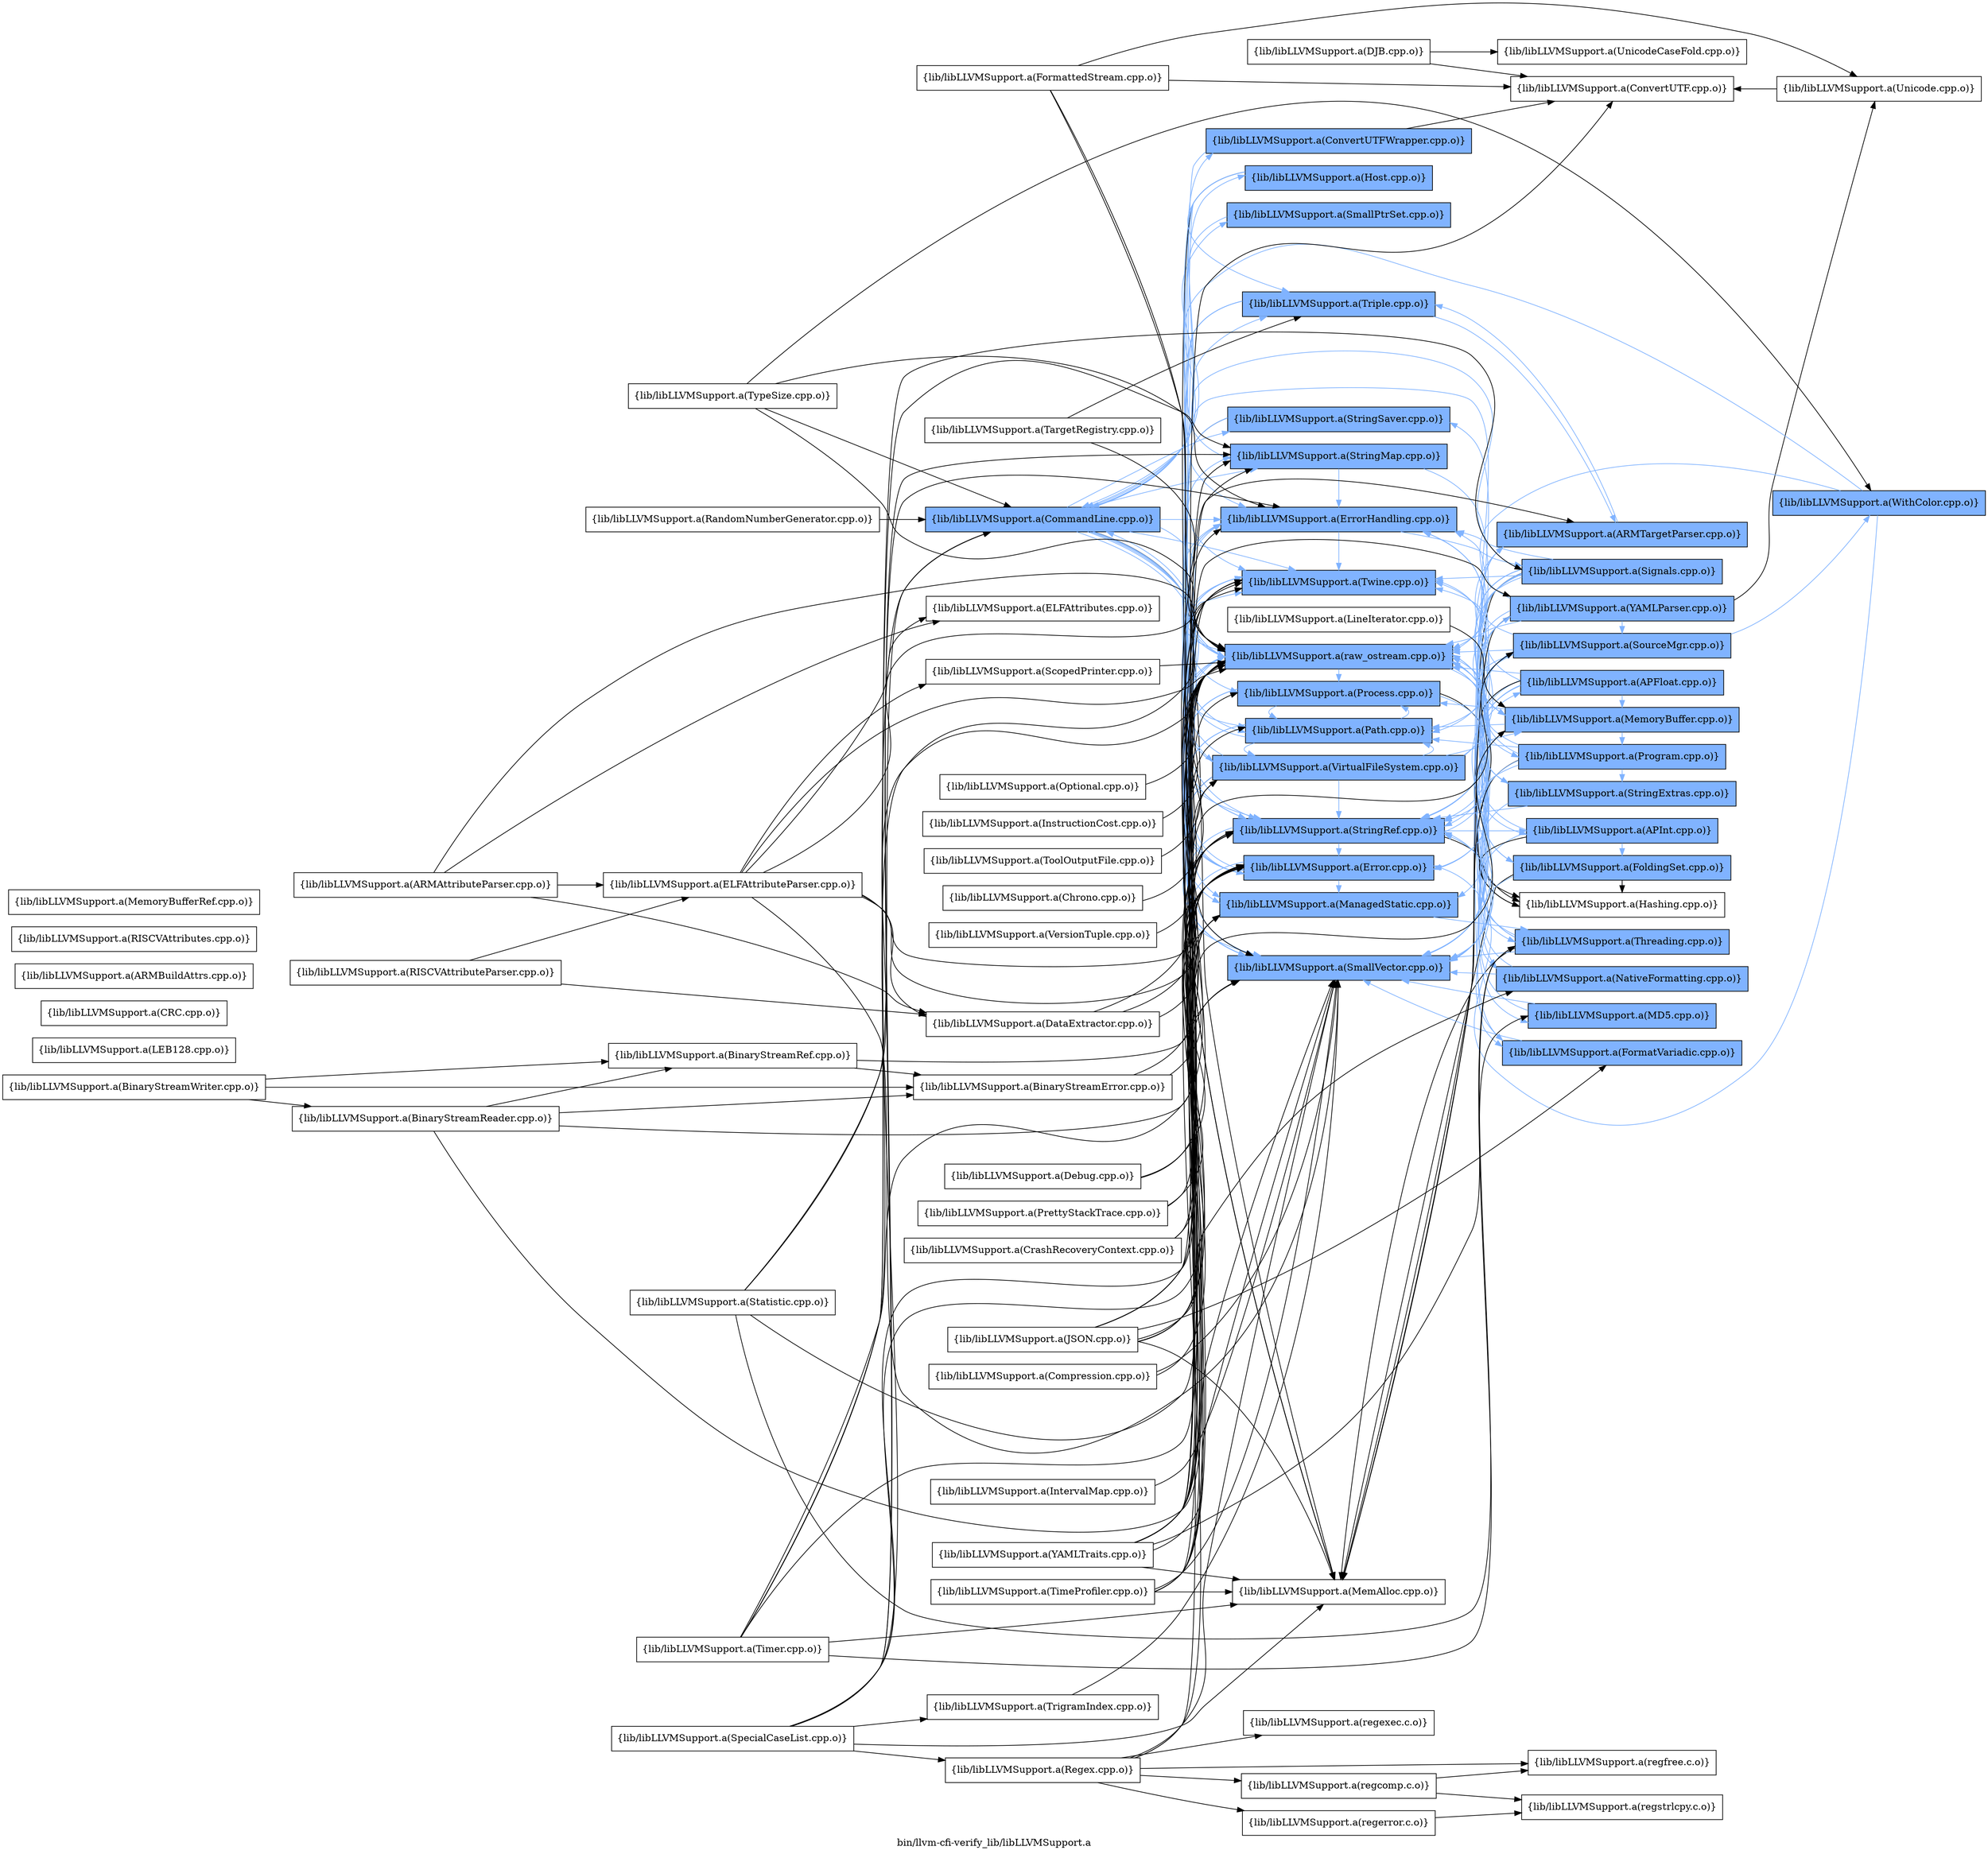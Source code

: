 digraph "bin/llvm-cfi-verify_lib/libLLVMSupport.a" {
	label="bin/llvm-cfi-verify_lib/libLLVMSupport.a";
	rankdir=LR;
	{ rank=same; Node0x55746a6a72b8;  }
	{ rank=same; Node0x55746a6acbc8; Node0x55746a6a2308; Node0x55746a6a2a38; Node0x55746a69f248; Node0x55746a6a8a28; Node0x55746a6a9298; Node0x55746a6aacd8; Node0x55746a6ab868; Node0x55746a6ac038; Node0x55746a6a9608; Node0x55746a6aa918; Node0x55746a6ab958; Node0x55746a6abc28; Node0x55746a6a4bf8; Node0x55746a6a3c58; Node0x55746a6a38e8; Node0x55746a6a3fc8;  }
	{ rank=same; Node0x55746a6ad8e8; Node0x55746a6afc88; Node0x55746a6b0d68; Node0x55746a6a1138; Node0x55746a6a5c38; Node0x55746a6a0a08; Node0x55746a6aae68; Node0x55746a6ac0d8; Node0x55746a6a7d58; Node0x55746a6ab408; Node0x55746a6a32a8; Node0x55746a6a04b8; Node0x55746a6a9928; Node0x55746a6a9f18; Node0x55746a6a5738; Node0x55746a6a5788;  }
	{ rank=same; Node0x55746a6a72b8;  }
	{ rank=same; Node0x55746a6acbc8; Node0x55746a6a2308; Node0x55746a6a2a38; Node0x55746a69f248; Node0x55746a6a8a28; Node0x55746a6a9298; Node0x55746a6aacd8; Node0x55746a6ab868; Node0x55746a6ac038; Node0x55746a6a9608; Node0x55746a6aa918; Node0x55746a6ab958; Node0x55746a6abc28; Node0x55746a6a4bf8; Node0x55746a6a3c58; Node0x55746a6a38e8; Node0x55746a6a3fc8;  }
	{ rank=same; Node0x55746a6ad8e8; Node0x55746a6afc88; Node0x55746a6b0d68; Node0x55746a6a1138; Node0x55746a6a5c38; Node0x55746a6a0a08; Node0x55746a6aae68; Node0x55746a6ac0d8; Node0x55746a6a7d58; Node0x55746a6ab408; Node0x55746a6a32a8; Node0x55746a6a04b8; Node0x55746a6a9928; Node0x55746a6a9f18; Node0x55746a6a5738; Node0x55746a6a5788;  }

	Node0x55746a6a72b8 [shape=record,shape=box,group=1,style=filled,fillcolor="0.600000 0.5 1",label="{lib/libLLVMSupport.a(CommandLine.cpp.o)}"];
	Node0x55746a6a72b8 -> Node0x55746a6acbc8[color="0.600000 0.5 1"];
	Node0x55746a6a72b8 -> Node0x55746a6a2308[color="0.600000 0.5 1"];
	Node0x55746a6a72b8 -> Node0x55746a6a2a38[color="0.600000 0.5 1"];
	Node0x55746a6a72b8 -> Node0x55746a69f248[color="0.600000 0.5 1"];
	Node0x55746a6a72b8 -> Node0x55746a6a8a28;
	Node0x55746a6a72b8 -> Node0x55746a6a9298[color="0.600000 0.5 1"];
	Node0x55746a6a72b8 -> Node0x55746a6aacd8[color="0.600000 0.5 1"];
	Node0x55746a6a72b8 -> Node0x55746a6ab868[color="0.600000 0.5 1"];
	Node0x55746a6a72b8 -> Node0x55746a6ac038[color="0.600000 0.5 1"];
	Node0x55746a6a72b8 -> Node0x55746a6a9608[color="0.600000 0.5 1"];
	Node0x55746a6a72b8 -> Node0x55746a6aa918[color="0.600000 0.5 1"];
	Node0x55746a6a72b8 -> Node0x55746a6ab958[color="0.600000 0.5 1"];
	Node0x55746a6a72b8 -> Node0x55746a6abc28[color="0.600000 0.5 1"];
	Node0x55746a6a72b8 -> Node0x55746a6a4bf8[color="0.600000 0.5 1"];
	Node0x55746a6a72b8 -> Node0x55746a6a3c58[color="0.600000 0.5 1"];
	Node0x55746a6a72b8 -> Node0x55746a6a38e8[color="0.600000 0.5 1"];
	Node0x55746a6a72b8 -> Node0x55746a6a3fc8[color="0.600000 0.5 1"];
	Node0x55746a6a2308 [shape=record,shape=box,group=1,style=filled,fillcolor="0.600000 0.5 1",label="{lib/libLLVMSupport.a(Error.cpp.o)}"];
	Node0x55746a6a2308 -> Node0x55746a6a2a38[color="0.600000 0.5 1"];
	Node0x55746a6a2308 -> Node0x55746a69f248[color="0.600000 0.5 1"];
	Node0x55746a6a2308 -> Node0x55746a6aacd8[color="0.600000 0.5 1"];
	Node0x55746a6a2308 -> Node0x55746a6ab958[color="0.600000 0.5 1"];
	Node0x55746a6a2308 -> Node0x55746a6a4bf8[color="0.600000 0.5 1"];
	Node0x55746a6a04b8 [shape=record,shape=box,group=1,style=filled,fillcolor="0.600000 0.5 1",label="{lib/libLLVMSupport.a(FormatVariadic.cpp.o)}"];
	Node0x55746a6a04b8 -> Node0x55746a6aacd8[color="0.600000 0.5 1"];
	Node0x55746a6a04b8 -> Node0x55746a6a9608[color="0.600000 0.5 1"];
	Node0x55746a6a8a28 [shape=record,shape=box,group=0,label="{lib/libLLVMSupport.a(MemAlloc.cpp.o)}"];
	Node0x55746a6a7d58 [shape=record,shape=box,group=1,style=filled,fillcolor="0.600000 0.5 1",label="{lib/libLLVMSupport.a(MemoryBuffer.cpp.o)}"];
	Node0x55746a6a7d58 -> Node0x55746a6a2308[color="0.600000 0.5 1"];
	Node0x55746a6a7d58 -> Node0x55746a6aacd8[color="0.600000 0.5 1"];
	Node0x55746a6a7d58 -> Node0x55746a6ab958[color="0.600000 0.5 1"];
	Node0x55746a6a7d58 -> Node0x55746a6a38e8[color="0.600000 0.5 1"];
	Node0x55746a6a7d58 -> Node0x55746a6a3fc8[color="0.600000 0.5 1"];
	Node0x55746a6a7d58 -> Node0x55746a6a5738[color="0.600000 0.5 1"];
	Node0x55746a6a9f18 [shape=record,shape=box,group=1,style=filled,fillcolor="0.600000 0.5 1",label="{lib/libLLVMSupport.a(NativeFormatting.cpp.o)}"];
	Node0x55746a6a9f18 -> Node0x55746a6aacd8[color="0.600000 0.5 1"];
	Node0x55746a6a9f18 -> Node0x55746a6a4bf8[color="0.600000 0.5 1"];
	Node0x55746a6aacd8 [shape=record,shape=box,group=1,style=filled,fillcolor="0.600000 0.5 1",label="{lib/libLLVMSupport.a(SmallVector.cpp.o)}"];
	Node0x55746a6aacd8 -> Node0x55746a6a2a38[color="0.600000 0.5 1"];
	Node0x55746a6aa968 [shape=record,shape=box,group=0,label="{lib/libLLVMSupport.a(SpecialCaseList.cpp.o)}"];
	Node0x55746a6aa968 -> Node0x55746a6a2a38;
	Node0x55746a6aa968 -> Node0x55746a6a8a28;
	Node0x55746a6aa968 -> Node0x55746a6ac448;
	Node0x55746a6aa968 -> Node0x55746a6ab868;
	Node0x55746a6aa968 -> Node0x55746a6a9608;
	Node0x55746a6aa968 -> Node0x55746a6aa648;
	Node0x55746a6aa968 -> Node0x55746a6ab958;
	Node0x55746a6aa968 -> Node0x55746a6abc28;
	Node0x55746a6a9608 [shape=record,shape=box,group=1,style=filled,fillcolor="0.600000 0.5 1",label="{lib/libLLVMSupport.a(StringRef.cpp.o)}"];
	Node0x55746a6a9608 -> Node0x55746a6a5c38[color="0.600000 0.5 1"];
	Node0x55746a6a9608 -> Node0x55746a6a2308[color="0.600000 0.5 1"];
	Node0x55746a6a9608 -> Node0x55746a6a0a08;
	Node0x55746a6a9608 -> Node0x55746a6aacd8[color="0.600000 0.5 1"];
	Node0x55746a6a9608 -> Node0x55746a6aae68[color="0.600000 0.5 1"];
	Node0x55746a6abc28 [shape=record,shape=box,group=1,style=filled,fillcolor="0.600000 0.5 1",label="{lib/libLLVMSupport.a(VirtualFileSystem.cpp.o)}"];
	Node0x55746a6abc28 -> Node0x55746a6a72b8[color="0.600000 0.5 1"];
	Node0x55746a6abc28 -> Node0x55746a6a2308[color="0.600000 0.5 1"];
	Node0x55746a6abc28 -> Node0x55746a6a8a28;
	Node0x55746a6abc28 -> Node0x55746a6a7d58[color="0.600000 0.5 1"];
	Node0x55746a6abc28 -> Node0x55746a6aacd8[color="0.600000 0.5 1"];
	Node0x55746a6abc28 -> Node0x55746a6ab408[color="0.600000 0.5 1"];
	Node0x55746a6abc28 -> Node0x55746a6ab868[color="0.600000 0.5 1"];
	Node0x55746a6abc28 -> Node0x55746a6a9608[color="0.600000 0.5 1"];
	Node0x55746a6abc28 -> Node0x55746a6ac0d8[color="0.600000 0.5 1"];
	Node0x55746a6abc28 -> Node0x55746a6ab958[color="0.600000 0.5 1"];
	Node0x55746a6abc28 -> Node0x55746a6a32a8[color="0.600000 0.5 1"];
	Node0x55746a6abc28 -> Node0x55746a6a4bf8[color="0.600000 0.5 1"];
	Node0x55746a6abc28 -> Node0x55746a6a38e8[color="0.600000 0.5 1"];
	Node0x55746a6a4bf8 [shape=record,shape=box,group=1,style=filled,fillcolor="0.600000 0.5 1",label="{lib/libLLVMSupport.a(raw_ostream.cpp.o)}"];
	Node0x55746a6a4bf8 -> Node0x55746a6a2308[color="0.600000 0.5 1"];
	Node0x55746a6a4bf8 -> Node0x55746a6a2a38[color="0.600000 0.5 1"];
	Node0x55746a6a4bf8 -> Node0x55746a6a04b8[color="0.600000 0.5 1"];
	Node0x55746a6a4bf8 -> Node0x55746a6a9928[color="0.600000 0.5 1"];
	Node0x55746a6a4bf8 -> Node0x55746a6a9f18[color="0.600000 0.5 1"];
	Node0x55746a6a4bf8 -> Node0x55746a6aacd8[color="0.600000 0.5 1"];
	Node0x55746a6a4bf8 -> Node0x55746a6ab958[color="0.600000 0.5 1"];
	Node0x55746a6a4bf8 -> Node0x55746a6a38e8[color="0.600000 0.5 1"];
	Node0x55746a6a4bf8 -> Node0x55746a6a3fc8[color="0.600000 0.5 1"];
	Node0x55746a6a4bf8 -> Node0x55746a6a5738[color="0.600000 0.5 1"];
	Node0x55746a6a5c38 [shape=record,shape=box,group=1,style=filled,fillcolor="0.600000 0.5 1",label="{lib/libLLVMSupport.a(APInt.cpp.o)}"];
	Node0x55746a6a5c38 -> Node0x55746a6a1138[color="0.600000 0.5 1"];
	Node0x55746a6a5c38 -> Node0x55746a6a0a08;
	Node0x55746a6a5c38 -> Node0x55746a6aacd8[color="0.600000 0.5 1"];
	Node0x55746a6a5c38 -> Node0x55746a6a4bf8[color="0.600000 0.5 1"];
	Node0x55746a6a2a38 [shape=record,shape=box,group=1,style=filled,fillcolor="0.600000 0.5 1",label="{lib/libLLVMSupport.a(ErrorHandling.cpp.o)}"];
	Node0x55746a6a2a38 -> Node0x55746a6ab958[color="0.600000 0.5 1"];
	Node0x55746a6a2a38 -> Node0x55746a6a4bf8[color="0.600000 0.5 1"];
	Node0x55746a6a2a38 -> Node0x55746a6afc88[color="0.600000 0.5 1"];
	Node0x55746a6ab958 [shape=record,shape=box,group=1,style=filled,fillcolor="0.600000 0.5 1",label="{lib/libLLVMSupport.a(Twine.cpp.o)}"];
	Node0x55746a6ab958 -> Node0x55746a6aacd8[color="0.600000 0.5 1"];
	Node0x55746a6ab958 -> Node0x55746a6a4bf8[color="0.600000 0.5 1"];
	Node0x55746a6aa918 [shape=record,shape=box,group=1,style=filled,fillcolor="0.600000 0.5 1",label="{lib/libLLVMSupport.a(Triple.cpp.o)}"];
	Node0x55746a6aa918 -> Node0x55746a6aacd8[color="0.600000 0.5 1"];
	Node0x55746a6aa918 -> Node0x55746a6a9608[color="0.600000 0.5 1"];
	Node0x55746a6aa918 -> Node0x55746a6ac0d8[color="0.600000 0.5 1"];
	Node0x55746a6aa918 -> Node0x55746a6ab958[color="0.600000 0.5 1"];
	Node0x55746a6af468 [shape=record,shape=box,group=0,label="{lib/libLLVMSupport.a(TargetRegistry.cpp.o)}"];
	Node0x55746a6af468 -> Node0x55746a6aa918;
	Node0x55746a6af468 -> Node0x55746a6a4bf8;
	Node0x55746a6a9298 [shape=record,shape=box,group=1,style=filled,fillcolor="0.600000 0.5 1",label="{lib/libLLVMSupport.a(SmallPtrSet.cpp.o)}"];
	Node0x55746a6a9298 -> Node0x55746a6a2a38[color="0.600000 0.5 1"];
	Node0x55746a6ab868 [shape=record,shape=box,group=1,style=filled,fillcolor="0.600000 0.5 1",label="{lib/libLLVMSupport.a(StringMap.cpp.o)}"];
	Node0x55746a6ab868 -> Node0x55746a6a2a38[color="0.600000 0.5 1"];
	Node0x55746a6ab868 -> Node0x55746a6a1138[color="0.600000 0.5 1"];
	Node0x55746a6ab408 [shape=record,shape=box,group=1,style=filled,fillcolor="0.600000 0.5 1",label="{lib/libLLVMSupport.a(SourceMgr.cpp.o)}"];
	Node0x55746a6ab408 -> Node0x55746a6a7d58[color="0.600000 0.5 1"];
	Node0x55746a6ab408 -> Node0x55746a6aacd8[color="0.600000 0.5 1"];
	Node0x55746a6ab408 -> Node0x55746a6a9608[color="0.600000 0.5 1"];
	Node0x55746a6ab408 -> Node0x55746a6ab958[color="0.600000 0.5 1"];
	Node0x55746a6ab408 -> Node0x55746a6a35c8[color="0.600000 0.5 1"];
	Node0x55746a6ab408 -> Node0x55746a6a4bf8[color="0.600000 0.5 1"];
	Node0x55746a6ab408 -> Node0x55746a6a38e8[color="0.600000 0.5 1"];
	Node0x55746a6a38e8 [shape=record,shape=box,group=1,style=filled,fillcolor="0.600000 0.5 1",label="{lib/libLLVMSupport.a(Path.cpp.o)}"];
	Node0x55746a6a38e8 -> Node0x55746a6a2308[color="0.600000 0.5 1"];
	Node0x55746a6a38e8 -> Node0x55746a6aacd8[color="0.600000 0.5 1"];
	Node0x55746a6a38e8 -> Node0x55746a6a9608[color="0.600000 0.5 1"];
	Node0x55746a6a38e8 -> Node0x55746a6ab958[color="0.600000 0.5 1"];
	Node0x55746a6a38e8 -> Node0x55746a6abc28[color="0.600000 0.5 1"];
	Node0x55746a6a38e8 -> Node0x55746a6a3fc8[color="0.600000 0.5 1"];
	Node0x55746a6afc88 [shape=record,shape=box,group=1,style=filled,fillcolor="0.600000 0.5 1",label="{lib/libLLVMSupport.a(Signals.cpp.o)}"];
	Node0x55746a6afc88 -> Node0x55746a6a72b8[color="0.600000 0.5 1"];
	Node0x55746a6afc88 -> Node0x55746a6a2a38[color="0.600000 0.5 1"];
	Node0x55746a6afc88 -> Node0x55746a6a04b8[color="0.600000 0.5 1"];
	Node0x55746a6afc88 -> Node0x55746a69f248[color="0.600000 0.5 1"];
	Node0x55746a6afc88 -> Node0x55746a6a8a28;
	Node0x55746a6afc88 -> Node0x55746a6a7d58[color="0.600000 0.5 1"];
	Node0x55746a6afc88 -> Node0x55746a6a9f18[color="0.600000 0.5 1"];
	Node0x55746a6afc88 -> Node0x55746a6aacd8[color="0.600000 0.5 1"];
	Node0x55746a6afc88 -> Node0x55746a6a9608[color="0.600000 0.5 1"];
	Node0x55746a6afc88 -> Node0x55746a6ab958[color="0.600000 0.5 1"];
	Node0x55746a6afc88 -> Node0x55746a6a4bf8[color="0.600000 0.5 1"];
	Node0x55746a6afc88 -> Node0x55746a6a38e8[color="0.600000 0.5 1"];
	Node0x55746a6afc88 -> Node0x55746a6b0d68[color="0.600000 0.5 1"];
	Node0x55746a6a0a08 [shape=record,shape=box,group=0,label="{lib/libLLVMSupport.a(Hashing.cpp.o)}"];
	Node0x55746a69ff68 [shape=record,shape=box,group=0,label="{lib/libLLVMSupport.a(LEB128.cpp.o)}"];
	Node0x55746a6ad398 [shape=record,shape=box,group=0,label="{lib/libLLVMSupport.a(CRC.cpp.o)}"];
	Node0x55746a6a1138 [shape=record,shape=box,group=1,style=filled,fillcolor="0.600000 0.5 1",label="{lib/libLLVMSupport.a(FoldingSet.cpp.o)}"];
	Node0x55746a6a1138 -> Node0x55746a6a2a38[color="0.600000 0.5 1"];
	Node0x55746a6a1138 -> Node0x55746a6a0a08;
	Node0x55746a6a1138 -> Node0x55746a6a8a28;
	Node0x55746a6a1138 -> Node0x55746a6aacd8[color="0.600000 0.5 1"];
	Node0x55746a6acbc8 [shape=record,shape=box,group=1,style=filled,fillcolor="0.600000 0.5 1",label="{lib/libLLVMSupport.a(ConvertUTFWrapper.cpp.o)}"];
	Node0x55746a6acbc8 -> Node0x55746a6ad8e8;
	Node0x55746a6acbc8 -> Node0x55746a6aacd8[color="0.600000 0.5 1"];
	Node0x55746a69f248 [shape=record,shape=box,group=1,style=filled,fillcolor="0.600000 0.5 1",label="{lib/libLLVMSupport.a(ManagedStatic.cpp.o)}"];
	Node0x55746a69f248 -> Node0x55746a6b0d68[color="0.600000 0.5 1"];
	Node0x55746a6ac038 [shape=record,shape=box,group=1,style=filled,fillcolor="0.600000 0.5 1",label="{lib/libLLVMSupport.a(StringSaver.cpp.o)}"];
	Node0x55746a6ac038 -> Node0x55746a6a8a28;
	Node0x55746a6ac038 -> Node0x55746a6aacd8[color="0.600000 0.5 1"];
	Node0x55746a6ac038 -> Node0x55746a6a9608[color="0.600000 0.5 1"];
	Node0x55746a6a3c58 [shape=record,shape=box,group=1,style=filled,fillcolor="0.600000 0.5 1",label="{lib/libLLVMSupport.a(Host.cpp.o)}"];
	Node0x55746a6a3c58 -> Node0x55746a6a8a28;
	Node0x55746a6a3c58 -> Node0x55746a6ab868[color="0.600000 0.5 1"];
	Node0x55746a6a3c58 -> Node0x55746a6a9608[color="0.600000 0.5 1"];
	Node0x55746a6a3c58 -> Node0x55746a6aa918[color="0.600000 0.5 1"];
	Node0x55746a6a3c58 -> Node0x55746a6a4bf8[color="0.600000 0.5 1"];
	Node0x55746a6a3fc8 [shape=record,shape=box,group=1,style=filled,fillcolor="0.600000 0.5 1",label="{lib/libLLVMSupport.a(Process.cpp.o)}"];
	Node0x55746a6a3fc8 -> Node0x55746a6a2308[color="0.600000 0.5 1"];
	Node0x55746a6a3fc8 -> Node0x55746a6a0a08;
	Node0x55746a6a3fc8 -> Node0x55746a69f248[color="0.600000 0.5 1"];
	Node0x55746a6a3fc8 -> Node0x55746a6aacd8[color="0.600000 0.5 1"];
	Node0x55746a6a3fc8 -> Node0x55746a6a38e8[color="0.600000 0.5 1"];
	Node0x55746a6a3fc8 -> Node0x55746a6a5788[color="0.600000 0.5 1"];
	Node0x55746a6a6b38 [shape=record,shape=box,group=0,label="{lib/libLLVMSupport.a(Compression.cpp.o)}"];
	Node0x55746a6a6b38 -> Node0x55746a6a2308;
	Node0x55746a6a6b38 -> Node0x55746a6aacd8;
	Node0x55746a6ad8e8 [shape=record,shape=box,group=0,label="{lib/libLLVMSupport.a(ConvertUTF.cpp.o)}"];
	Node0x55746a6a1db8 [shape=record,shape=box,group=0,label="{lib/libLLVMSupport.a(Debug.cpp.o)}"];
	Node0x55746a6a1db8 -> Node0x55746a69f248;
	Node0x55746a6a1db8 -> Node0x55746a6a4bf8;
	Node0x55746a6b0d68 [shape=record,shape=box,group=1,style=filled,fillcolor="0.600000 0.5 1",label="{lib/libLLVMSupport.a(Threading.cpp.o)}"];
	Node0x55746a6b0d68 -> Node0x55746a6a2a38[color="0.600000 0.5 1"];
	Node0x55746a6b0d68 -> Node0x55746a6a8a28;
	Node0x55746a6b0d68 -> Node0x55746a6aacd8[color="0.600000 0.5 1"];
	Node0x55746a6b0d68 -> Node0x55746a6a9608[color="0.600000 0.5 1"];
	Node0x55746a6b0d68 -> Node0x55746a6ab958[color="0.600000 0.5 1"];
	Node0x55746a6a5738 [shape=record,shape=box,group=1,style=filled,fillcolor="0.600000 0.5 1",label="{lib/libLLVMSupport.a(Program.cpp.o)}"];
	Node0x55746a6a5738 -> Node0x55746a6a8a28;
	Node0x55746a6a5738 -> Node0x55746a6aacd8[color="0.600000 0.5 1"];
	Node0x55746a6a5738 -> Node0x55746a6ac038[color="0.600000 0.5 1"];
	Node0x55746a6a5738 -> Node0x55746a6a9608[color="0.600000 0.5 1"];
	Node0x55746a6a5738 -> Node0x55746a6a4bf8[color="0.600000 0.5 1"];
	Node0x55746a6a5738 -> Node0x55746a6a38e8[color="0.600000 0.5 1"];
	Node0x55746a6a5738 -> Node0x55746a6a5788[color="0.600000 0.5 1"];
	Node0x55746a6a9928 [shape=record,shape=box,group=1,style=filled,fillcolor="0.600000 0.5 1",label="{lib/libLLVMSupport.a(MD5.cpp.o)}"];
	Node0x55746a6a9928 -> Node0x55746a6aacd8[color="0.600000 0.5 1"];
	Node0x55746a6a9928 -> Node0x55746a6a4bf8[color="0.600000 0.5 1"];
	Node0x55746a6a35c8 [shape=record,shape=box,group=1,style=filled,fillcolor="0.600000 0.5 1",label="{lib/libLLVMSupport.a(WithColor.cpp.o)}"];
	Node0x55746a6a35c8 -> Node0x55746a6a72b8[color="0.600000 0.5 1"];
	Node0x55746a6a35c8 -> Node0x55746a6a2308[color="0.600000 0.5 1"];
	Node0x55746a6a35c8 -> Node0x55746a6a4bf8[color="0.600000 0.5 1"];
	Node0x55746a6ac448 [shape=record,shape=box,group=0,label="{lib/libLLVMSupport.a(Regex.cpp.o)}"];
	Node0x55746a6ac448 -> Node0x55746a6aacd8;
	Node0x55746a6ac448 -> Node0x55746a6a9608;
	Node0x55746a6ac448 -> Node0x55746a6ab958;
	Node0x55746a6ac448 -> Node0x55746a6ab458;
	Node0x55746a6ac448 -> Node0x55746a6ab728;
	Node0x55746a6ac448 -> Node0x55746a6ac498;
	Node0x55746a6ac448 -> Node0x55746a6ac718;
	Node0x55746a6aa648 [shape=record,shape=box,group=0,label="{lib/libLLVMSupport.a(TrigramIndex.cpp.o)}"];
	Node0x55746a6aa648 -> Node0x55746a6aacd8;
	Node0x55746a6ab458 [shape=record,shape=box,group=0,label="{lib/libLLVMSupport.a(regcomp.c.o)}"];
	Node0x55746a6ab458 -> Node0x55746a6ac718;
	Node0x55746a6ab458 -> Node0x55746a6a2ad8;
	Node0x55746a6ab728 [shape=record,shape=box,group=0,label="{lib/libLLVMSupport.a(regerror.c.o)}"];
	Node0x55746a6ab728 -> Node0x55746a6a2ad8;
	Node0x55746a6ac498 [shape=record,shape=box,group=0,label="{lib/libLLVMSupport.a(regexec.c.o)}"];
	Node0x55746a6ac718 [shape=record,shape=box,group=0,label="{lib/libLLVMSupport.a(regfree.c.o)}"];
	Node0x55746a6aae68 [shape=record,shape=box,group=1,style=filled,fillcolor="0.600000 0.5 1",label="{lib/libLLVMSupport.a(APFloat.cpp.o)}"];
	Node0x55746a6aae68 -> Node0x55746a6a5c38[color="0.600000 0.5 1"];
	Node0x55746a6aae68 -> Node0x55746a6a72b8[color="0.600000 0.5 1"];
	Node0x55746a6aae68 -> Node0x55746a6a2308[color="0.600000 0.5 1"];
	Node0x55746a6aae68 -> Node0x55746a6a0a08;
	Node0x55746a6aae68 -> Node0x55746a6a7d58[color="0.600000 0.5 1"];
	Node0x55746a6aae68 -> Node0x55746a6aacd8[color="0.600000 0.5 1"];
	Node0x55746a6aae68 -> Node0x55746a6a9608[color="0.600000 0.5 1"];
	Node0x55746a6aae68 -> Node0x55746a6a4bf8[color="0.600000 0.5 1"];
	Node0x55746a6ac0d8 [shape=record,shape=box,group=1,style=filled,fillcolor="0.600000 0.5 1",label="{lib/libLLVMSupport.a(ARMTargetParser.cpp.o)}"];
	Node0x55746a6ac0d8 -> Node0x55746a6aacd8[color="0.600000 0.5 1"];
	Node0x55746a6ac0d8 -> Node0x55746a6a9608[color="0.600000 0.5 1"];
	Node0x55746a6ac0d8 -> Node0x55746a6aa918[color="0.600000 0.5 1"];
	Node0x55746a6a32a8 [shape=record,shape=box,group=1,style=filled,fillcolor="0.600000 0.5 1",label="{lib/libLLVMSupport.a(YAMLParser.cpp.o)}"];
	Node0x55746a6a32a8 -> Node0x55746a6a2a38[color="0.600000 0.5 1"];
	Node0x55746a6a32a8 -> Node0x55746a6a8a28;
	Node0x55746a6a32a8 -> Node0x55746a6a7d58[color="0.600000 0.5 1"];
	Node0x55746a6a32a8 -> Node0x55746a6aacd8[color="0.600000 0.5 1"];
	Node0x55746a6a32a8 -> Node0x55746a6ab408[color="0.600000 0.5 1"];
	Node0x55746a6a32a8 -> Node0x55746a6a9608[color="0.600000 0.5 1"];
	Node0x55746a6a32a8 -> Node0x55746a6a4d88;
	Node0x55746a6a32a8 -> Node0x55746a6a4bf8[color="0.600000 0.5 1"];
	Node0x55746a6a4d88 [shape=record,shape=box,group=0,label="{lib/libLLVMSupport.a(Unicode.cpp.o)}"];
	Node0x55746a6a4d88 -> Node0x55746a6ad8e8;
	Node0x55746a6a2ad8 [shape=record,shape=box,group=0,label="{lib/libLLVMSupport.a(regstrlcpy.c.o)}"];
	Node0x55746a6a5788 [shape=record,shape=box,group=1,style=filled,fillcolor="0.600000 0.5 1",label="{lib/libLLVMSupport.a(StringExtras.cpp.o)}"];
	Node0x55746a6a5788 -> Node0x55746a6aacd8[color="0.600000 0.5 1"];
	Node0x55746a6a5788 -> Node0x55746a6a9608[color="0.600000 0.5 1"];
	Node0x55746a6a5788 -> Node0x55746a6a4bf8[color="0.600000 0.5 1"];
	Node0x55746a6a51e8 [shape=record,shape=box,group=0,label="{lib/libLLVMSupport.a(CrashRecoveryContext.cpp.o)}"];
	Node0x55746a6a51e8 -> Node0x55746a69f248;
	Node0x55746a6a51e8 -> Node0x55746a6a3fc8;
	Node0x55746a6adf28 [shape=record,shape=box,group=0,label="{lib/libLLVMSupport.a(DataExtractor.cpp.o)}"];
	Node0x55746a6adf28 -> Node0x55746a6a2308;
	Node0x55746a6adf28 -> Node0x55746a6a9608;
	Node0x55746a6adf28 -> Node0x55746a6a4bf8;
	Node0x55746a6ad3e8 [shape=record,shape=box,group=0,label="{lib/libLLVMSupport.a(ARMBuildAttrs.cpp.o)}"];
	Node0x55746a6a2948 [shape=record,shape=box,group=0,label="{lib/libLLVMSupport.a(ARMAttributeParser.cpp.o)}"];
	Node0x55746a6a2948 -> Node0x55746a6a4bf8;
	Node0x55746a6a2948 -> Node0x55746a6adf28;
	Node0x55746a6a2948 -> Node0x55746a6a1c78;
	Node0x55746a6a2948 -> Node0x55746a6a1908;
	Node0x55746a6a1c78 [shape=record,shape=box,group=0,label="{lib/libLLVMSupport.a(ELFAttributeParser.cpp.o)}"];
	Node0x55746a6a1c78 -> Node0x55746a6a2308;
	Node0x55746a6a1c78 -> Node0x55746a6aacd8;
	Node0x55746a6a1c78 -> Node0x55746a6a9608;
	Node0x55746a6a1c78 -> Node0x55746a6ab958;
	Node0x55746a6a1c78 -> Node0x55746a6a4bf8;
	Node0x55746a6a1c78 -> Node0x55746a6adf28;
	Node0x55746a6a1c78 -> Node0x55746a6a1908;
	Node0x55746a6a1c78 -> Node0x55746a6a0d28;
	Node0x55746a6a0918 [shape=record,shape=box,group=0,label="{lib/libLLVMSupport.a(RISCVAttributes.cpp.o)}"];
	Node0x55746a6a0698 [shape=record,shape=box,group=0,label="{lib/libLLVMSupport.a(RISCVAttributeParser.cpp.o)}"];
	Node0x55746a6a0698 -> Node0x55746a6adf28;
	Node0x55746a6a0698 -> Node0x55746a6a1c78;
	Node0x55746a6a1908 [shape=record,shape=box,group=0,label="{lib/libLLVMSupport.a(ELFAttributes.cpp.o)}"];
	Node0x55746a6a0d28 [shape=record,shape=box,group=0,label="{lib/libLLVMSupport.a(ScopedPrinter.cpp.o)}"];
	Node0x55746a6a0d28 -> Node0x55746a6a4bf8;
	Node0x55746a6a0558 [shape=record,shape=box,group=0,label="{lib/libLLVMSupport.a(BinaryStreamReader.cpp.o)}"];
	Node0x55746a6a0558 -> Node0x55746a6a2308;
	Node0x55746a6a0558 -> Node0x55746a6aacd8;
	Node0x55746a6a0558 -> Node0x55746a6a2218;
	Node0x55746a6a0558 -> Node0x55746a6a2998;
	Node0x55746a6a2218 [shape=record,shape=box,group=0,label="{lib/libLLVMSupport.a(BinaryStreamRef.cpp.o)}"];
	Node0x55746a6a2218 -> Node0x55746a6abc28;
	Node0x55746a6a2218 -> Node0x55746a6a2998;
	Node0x55746a6a2998 [shape=record,shape=box,group=0,label="{lib/libLLVMSupport.a(BinaryStreamError.cpp.o)}"];
	Node0x55746a6a2998 -> Node0x55746a6a2308;
	Node0x55746a6a2998 -> Node0x55746a6a4bf8;
	Node0x55746a6a1728 [shape=record,shape=box,group=0,label="{lib/libLLVMSupport.a(TypeSize.cpp.o)}"];
	Node0x55746a6a1728 -> Node0x55746a6a72b8;
	Node0x55746a6a1728 -> Node0x55746a6a2a38;
	Node0x55746a6a1728 -> Node0x55746a6a35c8;
	Node0x55746a6a1728 -> Node0x55746a6a4bf8;
	Node0x55746a6aec98 [shape=record,shape=box,group=0,label="{lib/libLLVMSupport.a(IntervalMap.cpp.o)}"];
	Node0x55746a6aec98 -> Node0x55746a6aacd8;
	Node0x55746a6a02d8 [shape=record,shape=box,group=0,label="{lib/libLLVMSupport.a(BinaryStreamWriter.cpp.o)}"];
	Node0x55746a6a02d8 -> Node0x55746a6a0558;
	Node0x55746a6a02d8 -> Node0x55746a6a2218;
	Node0x55746a6a02d8 -> Node0x55746a6a2998;
	Node0x55746a6a2a88 [shape=record,shape=box,group=0,label="{lib/libLLVMSupport.a(DJB.cpp.o)}"];
	Node0x55746a6a2a88 -> Node0x55746a6ad8e8;
	Node0x55746a6a2a88 -> Node0x55746a6a2498;
	Node0x55746a6a2498 [shape=record,shape=box,group=0,label="{lib/libLLVMSupport.a(UnicodeCaseFold.cpp.o)}"];
	Node0x55746a6af418 [shape=record,shape=box,group=0,label="{lib/libLLVMSupport.a(Optional.cpp.o)}"];
	Node0x55746a6af418 -> Node0x55746a6a4bf8;
	Node0x55746a6a8578 [shape=record,shape=box,group=0,label="{lib/libLLVMSupport.a(MemoryBufferRef.cpp.o)}"];
	Node0x55746a6a61d8 [shape=record,shape=box,group=0,label="{lib/libLLVMSupport.a(FormattedStream.cpp.o)}"];
	Node0x55746a6a61d8 -> Node0x55746a6ad8e8;
	Node0x55746a6a61d8 -> Node0x55746a6aacd8;
	Node0x55746a6a61d8 -> Node0x55746a6a4d88;
	Node0x55746a6a61d8 -> Node0x55746a6a4bf8;
	Node0x55746a6b0638 [shape=record,shape=box,group=0,label="{lib/libLLVMSupport.a(InstructionCost.cpp.o)}"];
	Node0x55746a6b0638 -> Node0x55746a6a4bf8;
	Node0x55746a6a9a68 [shape=record,shape=box,group=0,label="{lib/libLLVMSupport.a(ToolOutputFile.cpp.o)}"];
	Node0x55746a6a9a68 -> Node0x55746a6a4bf8;
	Node0x55746a6aa828 [shape=record,shape=box,group=0,label="{lib/libLLVMSupport.a(RandomNumberGenerator.cpp.o)}"];
	Node0x55746a6aa828 -> Node0x55746a6a72b8;
	Node0x55746a6ab778 [shape=record,shape=box,group=0,label="{lib/libLLVMSupport.a(Statistic.cpp.o)}"];
	Node0x55746a6ab778 -> Node0x55746a6a72b8;
	Node0x55746a6ab778 -> Node0x55746a69f248;
	Node0x55746a6ab778 -> Node0x55746a6a4bf8;
	Node0x55746a6ab778 -> Node0x55746a6b0d68;
	Node0x55746a6a11d8 [shape=record,shape=box,group=0,label="{lib/libLLVMSupport.a(Timer.cpp.o)}"];
	Node0x55746a6a11d8 -> Node0x55746a6a72b8;
	Node0x55746a6a11d8 -> Node0x55746a69f248;
	Node0x55746a6a11d8 -> Node0x55746a6a8a28;
	Node0x55746a6a11d8 -> Node0x55746a6ab868;
	Node0x55746a6a11d8 -> Node0x55746a6a4bf8;
	Node0x55746a6a11d8 -> Node0x55746a6afc88;
	Node0x55746a6a11d8 -> Node0x55746a6b0d68;
	Node0x55746a6a1408 [shape=record,shape=box,group=0,label="{lib/libLLVMSupport.a(TimeProfiler.cpp.o)}"];
	Node0x55746a6a1408 -> Node0x55746a6a2308;
	Node0x55746a6a1408 -> Node0x55746a6a8a28;
	Node0x55746a6a1408 -> Node0x55746a6aacd8;
	Node0x55746a6a1408 -> Node0x55746a6ab868;
	Node0x55746a6a1408 -> Node0x55746a6ab958;
	Node0x55746a6a1408 -> Node0x55746a6a4bf8;
	Node0x55746a6a1408 -> Node0x55746a6a38e8;
	Node0x55746a6a07d8 [shape=record,shape=box,group=0,label="{lib/libLLVMSupport.a(JSON.cpp.o)}"];
	Node0x55746a6a07d8 -> Node0x55746a6ad8e8;
	Node0x55746a6a07d8 -> Node0x55746a6a2308;
	Node0x55746a6a07d8 -> Node0x55746a6a04b8;
	Node0x55746a6a07d8 -> Node0x55746a6a8a28;
	Node0x55746a6a07d8 -> Node0x55746a6a9f18;
	Node0x55746a6a07d8 -> Node0x55746a6aacd8;
	Node0x55746a6a07d8 -> Node0x55746a6a9608;
	Node0x55746a6a07d8 -> Node0x55746a6ab958;
	Node0x55746a6a07d8 -> Node0x55746a6a4bf8;
	Node0x55746a6afb98 [shape=record,shape=box,group=0,label="{lib/libLLVMSupport.a(PrettyStackTrace.cpp.o)}"];
	Node0x55746a6afb98 -> Node0x55746a6aacd8;
	Node0x55746a6afb98 -> Node0x55746a6a4bf8;
	Node0x55746a6a6a48 [shape=record,shape=box,group=0,label="{lib/libLLVMSupport.a(Chrono.cpp.o)}"];
	Node0x55746a6a6a48 -> Node0x55746a6a4bf8;
	Node0x55746a6a00f8 [shape=record,shape=box,group=0,label="{lib/libLLVMSupport.a(YAMLTraits.cpp.o)}"];
	Node0x55746a6a00f8 -> Node0x55746a6a2a38;
	Node0x55746a6a00f8 -> Node0x55746a6a8a28;
	Node0x55746a6a00f8 -> Node0x55746a6a7d58;
	Node0x55746a6a00f8 -> Node0x55746a6a9928;
	Node0x55746a6a00f8 -> Node0x55746a6aacd8;
	Node0x55746a6a00f8 -> Node0x55746a6ab408;
	Node0x55746a6a00f8 -> Node0x55746a6ab868;
	Node0x55746a6a00f8 -> Node0x55746a6a9608;
	Node0x55746a6a00f8 -> Node0x55746a6ac0d8;
	Node0x55746a6a00f8 -> Node0x55746a6ab958;
	Node0x55746a6a00f8 -> Node0x55746a6a32a8;
	Node0x55746a6a00f8 -> Node0x55746a6a4bf8;
	Node0x55746a69ef78 [shape=record,shape=box,group=0,label="{lib/libLLVMSupport.a(LineIterator.cpp.o)}"];
	Node0x55746a69ef78 -> Node0x55746a6a7d58;
	Node0x55746a69f4c8 [shape=record,shape=box,group=0,label="{lib/libLLVMSupport.a(VersionTuple.cpp.o)}"];
	Node0x55746a69f4c8 -> Node0x55746a6a4bf8;
}
